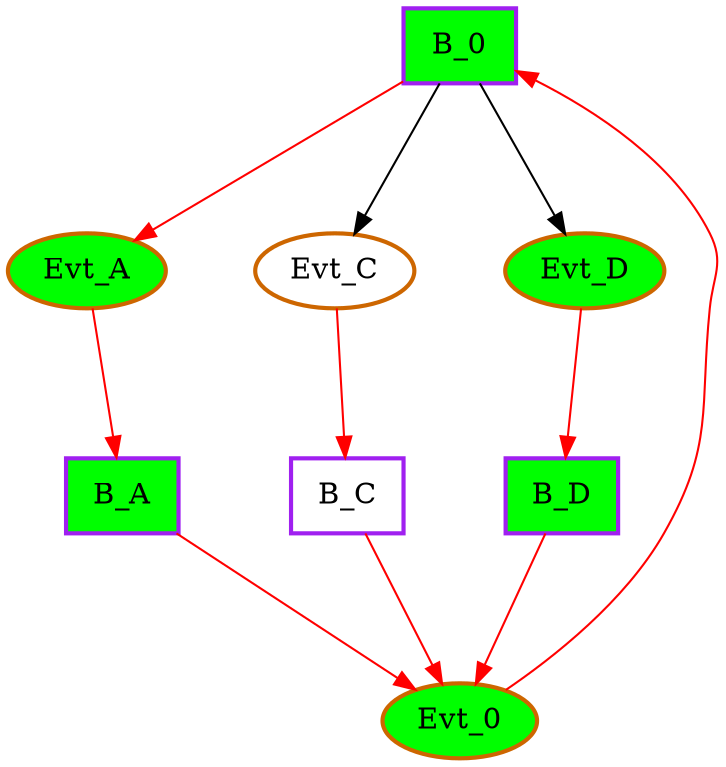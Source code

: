 digraph "pps-test3-3-download" {
graph [root="Demo",rankdir   = TB, nodesep           = 0.6, mindist     = 1.0, ranksep = 1.0, overlap = false]
node [style     = "filled", fillcolor = "white", color = "black"]
B_0[cpu="1", flags="0x00108107", type="block", tperiod="100000000", pattern="A", patentry="false", patexit="true", beamproc="undefined", bpentry="false", bpexit="false", qlo="true", qhi="false", qil="false", shape     = "rectangle", fillcolor = "green", penwidth=2, color = "purple"];
B_A[cpu="1", flags="0x00008107", type="block", tperiod="100000000", pattern="A", patentry="false", patexit="false", beamproc="undefined", bpentry="false", bpexit="false", qlo="false", qhi="false", qil="false", shape     = "rectangle", fillcolor = "green", penwidth=2, color = "purple"];
B_C[cpu="1", flags="0x00008007", type="block", tperiod="100000000", pattern="C", patentry="false", patexit="true", beamproc="undefined", bpentry="false", bpexit="false", qlo="false", qhi="false", qil="false", shape     = "rectangle", fillcolor = "white", penwidth=2, color = "purple"];
B_D[cpu="1", flags="0x00008107", type="block", tperiod="100000000", pattern="D", patentry="false", patexit="true", beamproc="undefined", bpentry="false", bpexit="false", qlo="false", qhi="false", qil="false", shape     = "rectangle", fillcolor = "green", penwidth=2, color = "purple"];
Evt_0[cpu="1", flags="0x00002102", type="tmsg", toffs="0", pattern="A", patentry="true", patexit="false", beamproc="undefined", bpentry="false", bpexit="false", fid="1", gid="5", evtno=0, beamin="0", bpcstart="0", sid="2", bpid="8", reqnobeam="0", vacc="0", id="0x1005000000200200", par="0x0000000000000001", tef="0", shape     = "oval", fillcolor = "green", penwidth=2, color = "darkorange3"];
Evt_A[cpu="1", flags="0x00002102", type="tmsg", toffs="0", pattern="A", patentry="false", patexit="false", beamproc="undefined", bpentry="false", bpexit="false", fid="1", gid="5", evtno=15, beamin="0", bpcstart="0", sid="2", bpid="8", reqnobeam="0", vacc="0", id="0x100500f000200200", par="0x0000000000000002", tef="0", shape     = "oval", fillcolor = "green", penwidth=2, color = "darkorange3"];
Evt_C[cpu="1", flags="0x00002002", type="tmsg", toffs="0", pattern="C", patentry="true", patexit="false", beamproc="undefined", bpentry="false", bpexit="false", fid="1", gid="5", evtno=4095, beamin="0", bpcstart="0", sid="2", bpid="8", reqnobeam="0", vacc="0", id="0x10053ff000200200", par="0x0000000000000021", tef="0", shape     = "oval", fillcolor = "white", penwidth=2, color = "darkorange3"];
Evt_D[cpu="1", flags="0x00002102", type="tmsg", toffs="0", pattern="D", patentry="true", patexit="false", beamproc="undefined", bpentry="false", bpexit="false", fid="1", gid="5", evtno=4095, beamin="0", bpcstart="0", sid="2", bpid="8", reqnobeam="0", vacc="0", id="0x1005fff000200200", par="0x0000000000000022", tef="0", shape     = "oval", fillcolor = "green", penwidth=2, color = "darkorange3"];
Evt_0->B_0 [type="defdst", color = "red"];
B_D->Evt_0 [type="defdst", color = "red"];
Evt_D->B_D [type="defdst", color = "red"];
B_A->Evt_0 [type="defdst", color = "red"];
B_C->Evt_0 [type="defdst", color = "red"];
Evt_A->B_A [type="defdst", color = "red"];
Evt_C->B_C [type="defdst", color = "red"];
B_0->Evt_A [type="defdst", color = "red"];
B_0->Evt_C [type="altdst", color = "black"];
B_0->Evt_D [type="altdst", color = "black"];
}
